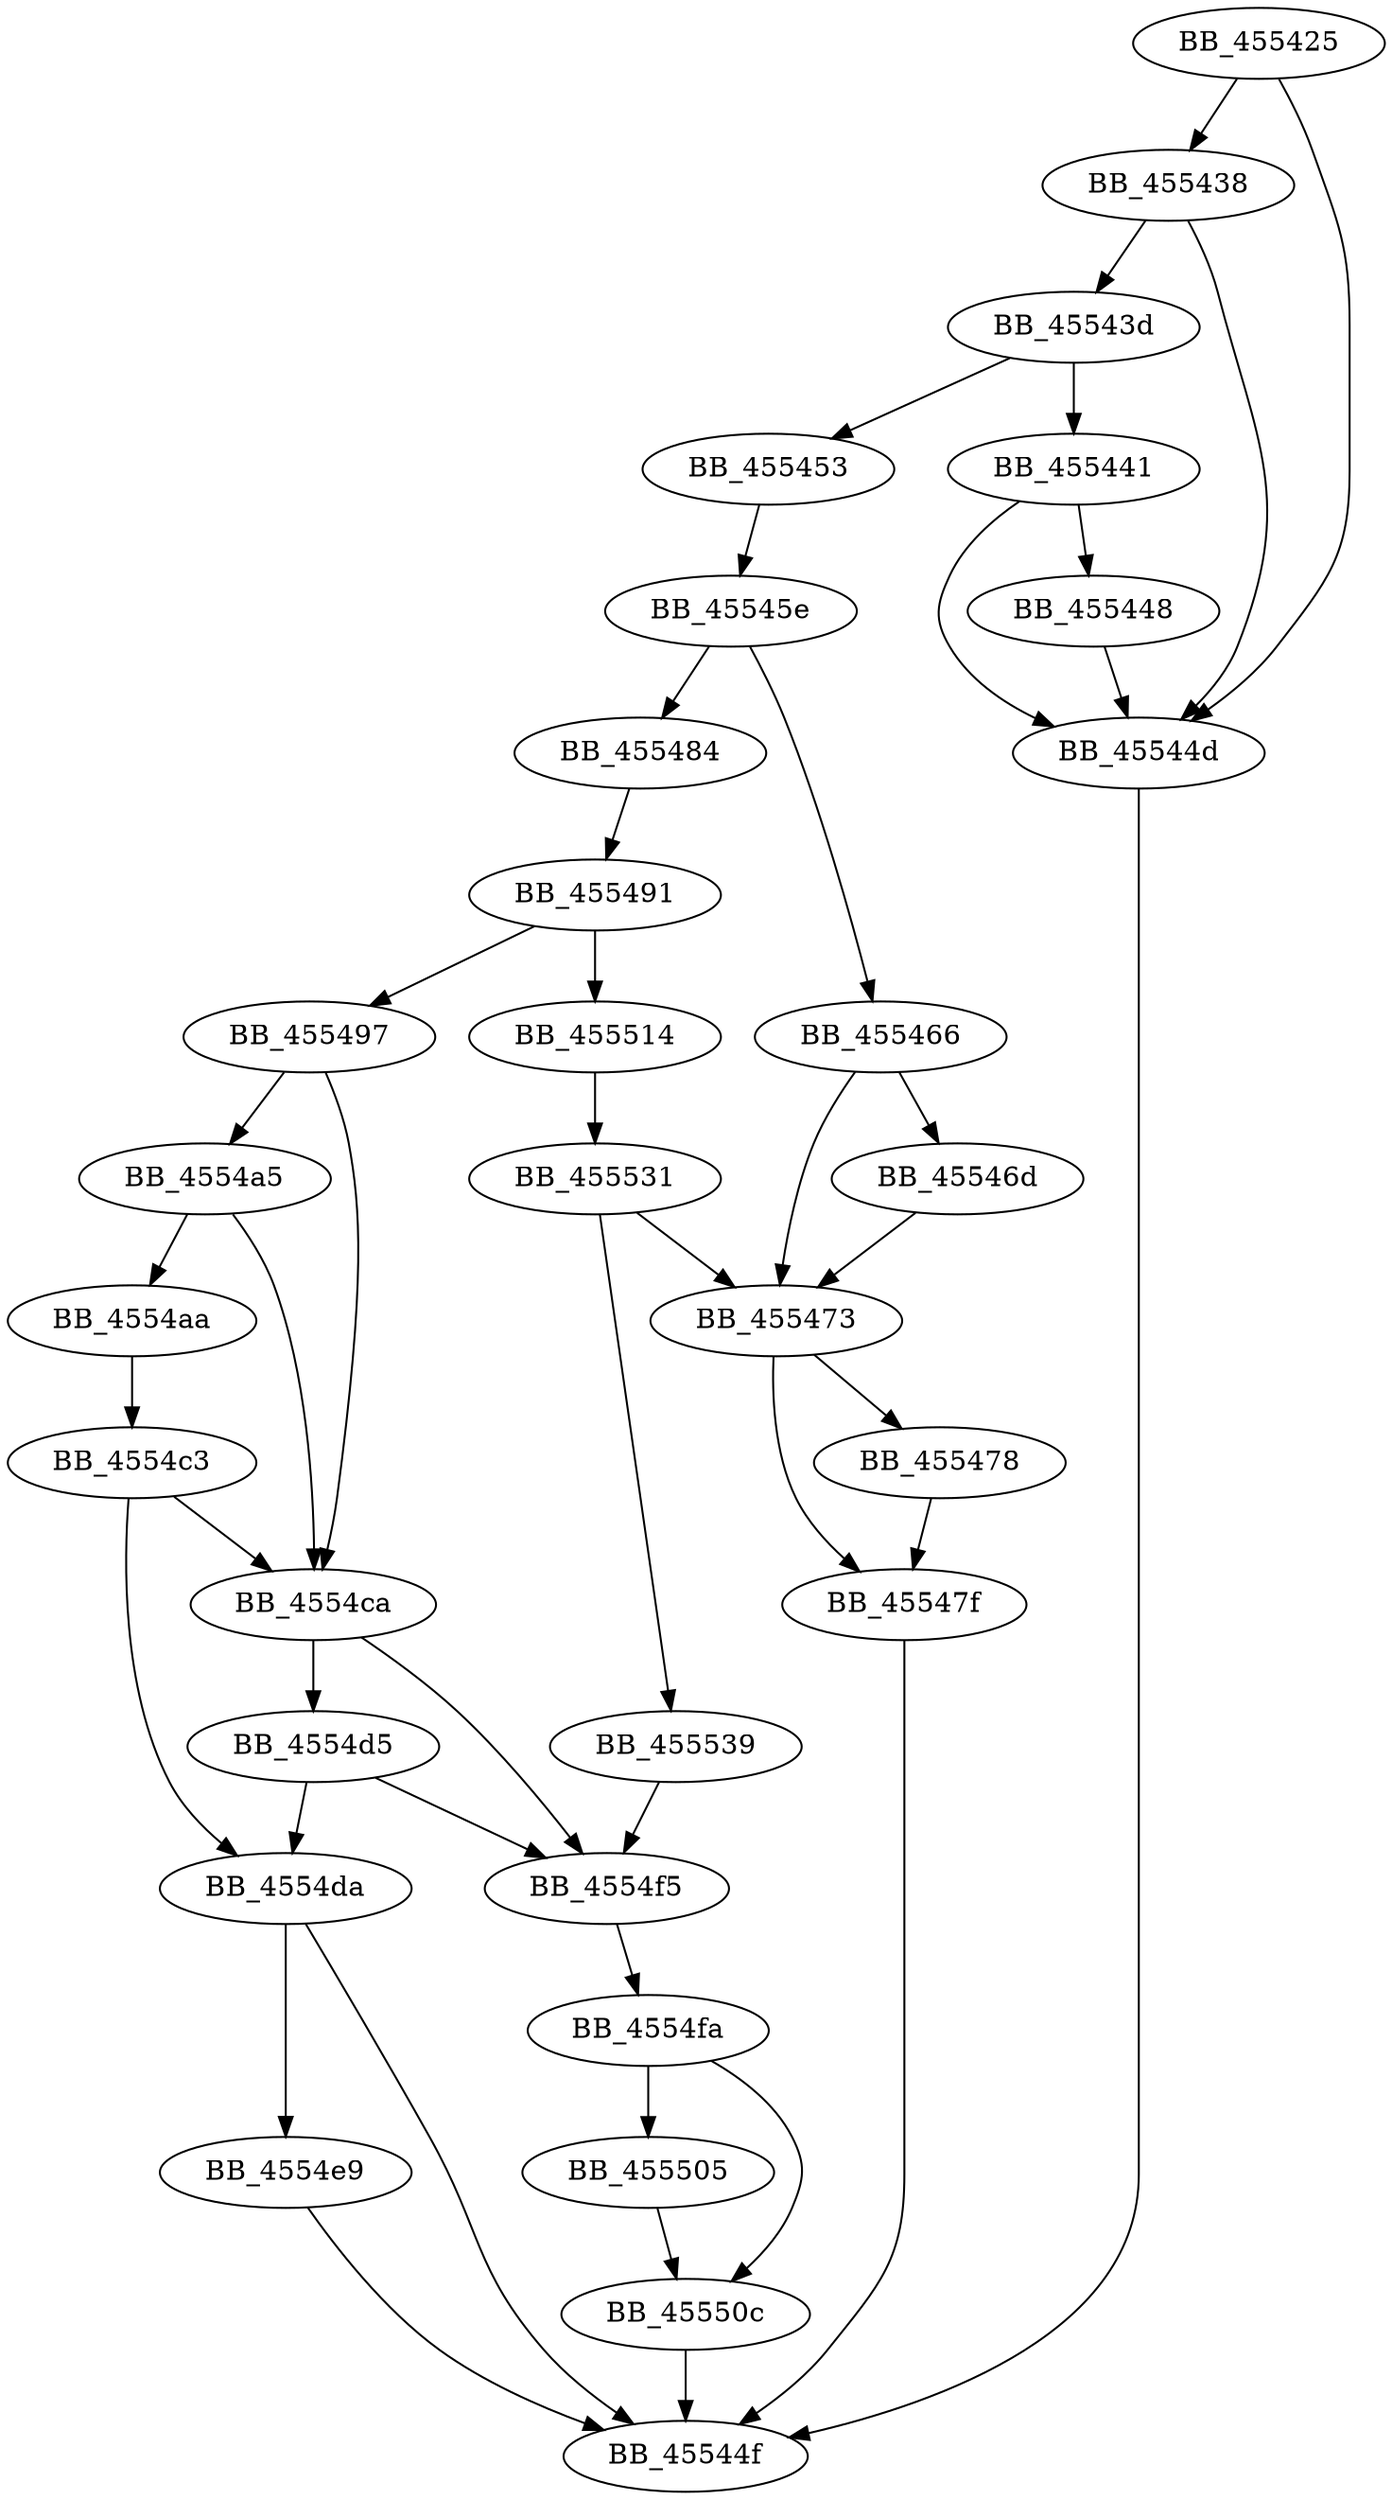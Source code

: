 DiGraph sub_455425{
BB_455425->BB_455438
BB_455425->BB_45544d
BB_455438->BB_45543d
BB_455438->BB_45544d
BB_45543d->BB_455441
BB_45543d->BB_455453
BB_455441->BB_455448
BB_455441->BB_45544d
BB_455448->BB_45544d
BB_45544d->BB_45544f
BB_455453->BB_45545e
BB_45545e->BB_455466
BB_45545e->BB_455484
BB_455466->BB_45546d
BB_455466->BB_455473
BB_45546d->BB_455473
BB_455473->BB_455478
BB_455473->BB_45547f
BB_455478->BB_45547f
BB_45547f->BB_45544f
BB_455484->BB_455491
BB_455491->BB_455497
BB_455491->BB_455514
BB_455497->BB_4554a5
BB_455497->BB_4554ca
BB_4554a5->BB_4554aa
BB_4554a5->BB_4554ca
BB_4554aa->BB_4554c3
BB_4554c3->BB_4554ca
BB_4554c3->BB_4554da
BB_4554ca->BB_4554d5
BB_4554ca->BB_4554f5
BB_4554d5->BB_4554da
BB_4554d5->BB_4554f5
BB_4554da->BB_45544f
BB_4554da->BB_4554e9
BB_4554e9->BB_45544f
BB_4554f5->BB_4554fa
BB_4554fa->BB_455505
BB_4554fa->BB_45550c
BB_455505->BB_45550c
BB_45550c->BB_45544f
BB_455514->BB_455531
BB_455531->BB_455473
BB_455531->BB_455539
BB_455539->BB_4554f5
}
